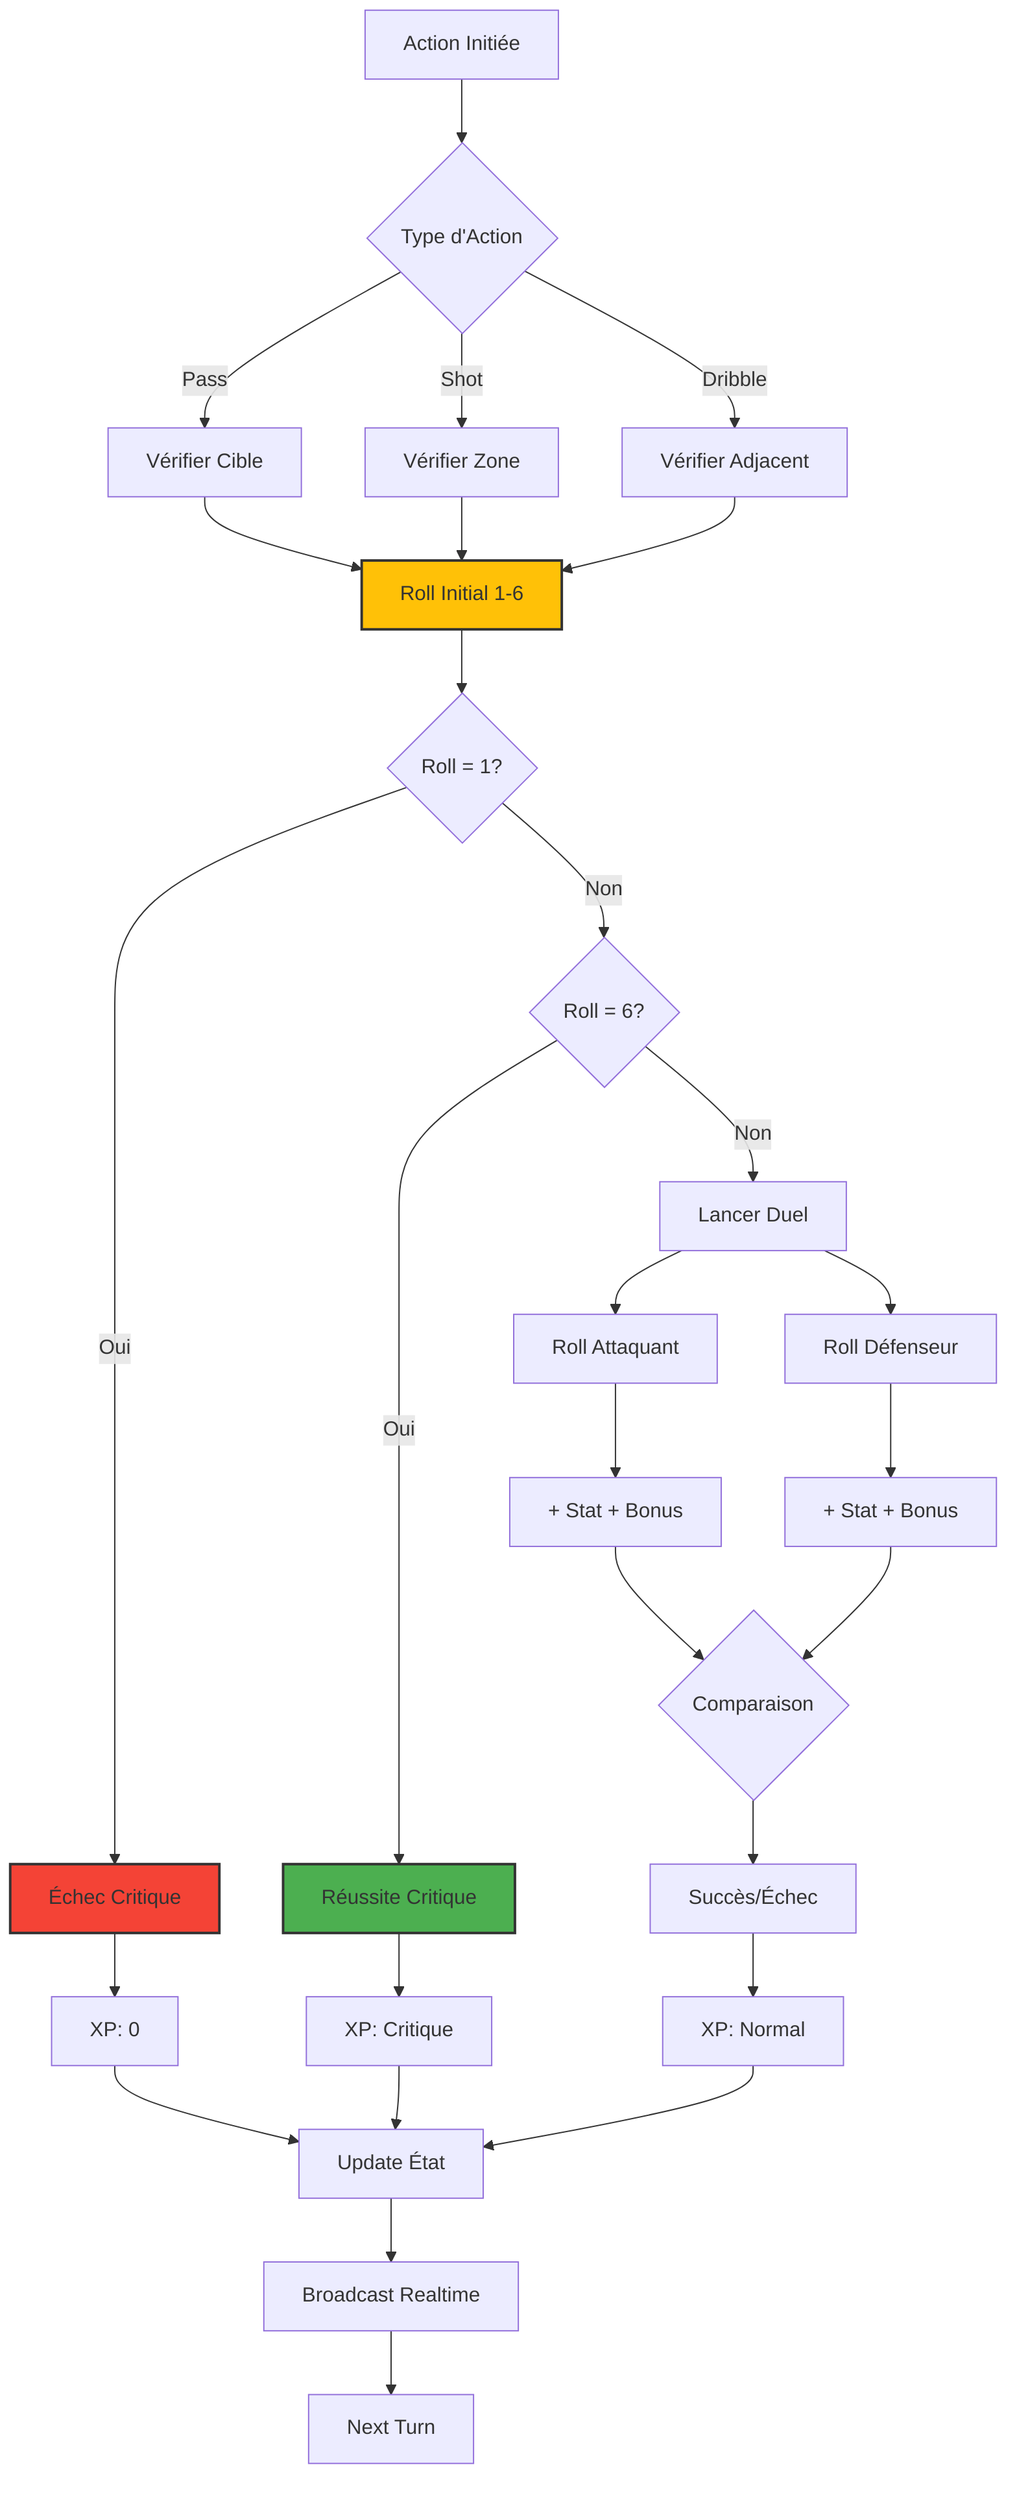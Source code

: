 flowchart TD
    A[Action Initiée] --> B{Type d'Action}

    B -->|Pass| C[Vérifier Cible]
    B -->|Shot| D[Vérifier Zone]
    B -->|Dribble| E[Vérifier Adjacent]

    C --> F[Roll Initial 1-6]
    D --> F
    E --> F

    F --> G{Roll = 1?}
    G -->|Oui| H[Échec Critique]
    G -->|Non| I{Roll = 6?}

    I -->|Oui| J[Réussite Critique]
    I -->|Non| K[Lancer Duel]

    K --> L[Roll Attaquant]
    K --> M[Roll Défenseur]

    L --> N[+ Stat + Bonus]
    M --> O[+ Stat + Bonus]

    N --> P{Comparaison}
    O --> P

    P --> Q[Succès/Échec]

    H --> R[XP: 0]
    J --> S[XP: Critique]
    Q --> T[XP: Normal]

    R --> U[Update État]
    S --> U
    T --> U

    U --> V[Broadcast Realtime]
    V --> W[Next Turn]

    style F fill:#FFC107,stroke:#333,stroke-width:2px
    style J fill:#4CAF50,stroke:#333,stroke-width:2px
    style H fill:#F44336,stroke:#333,stroke-width:2px